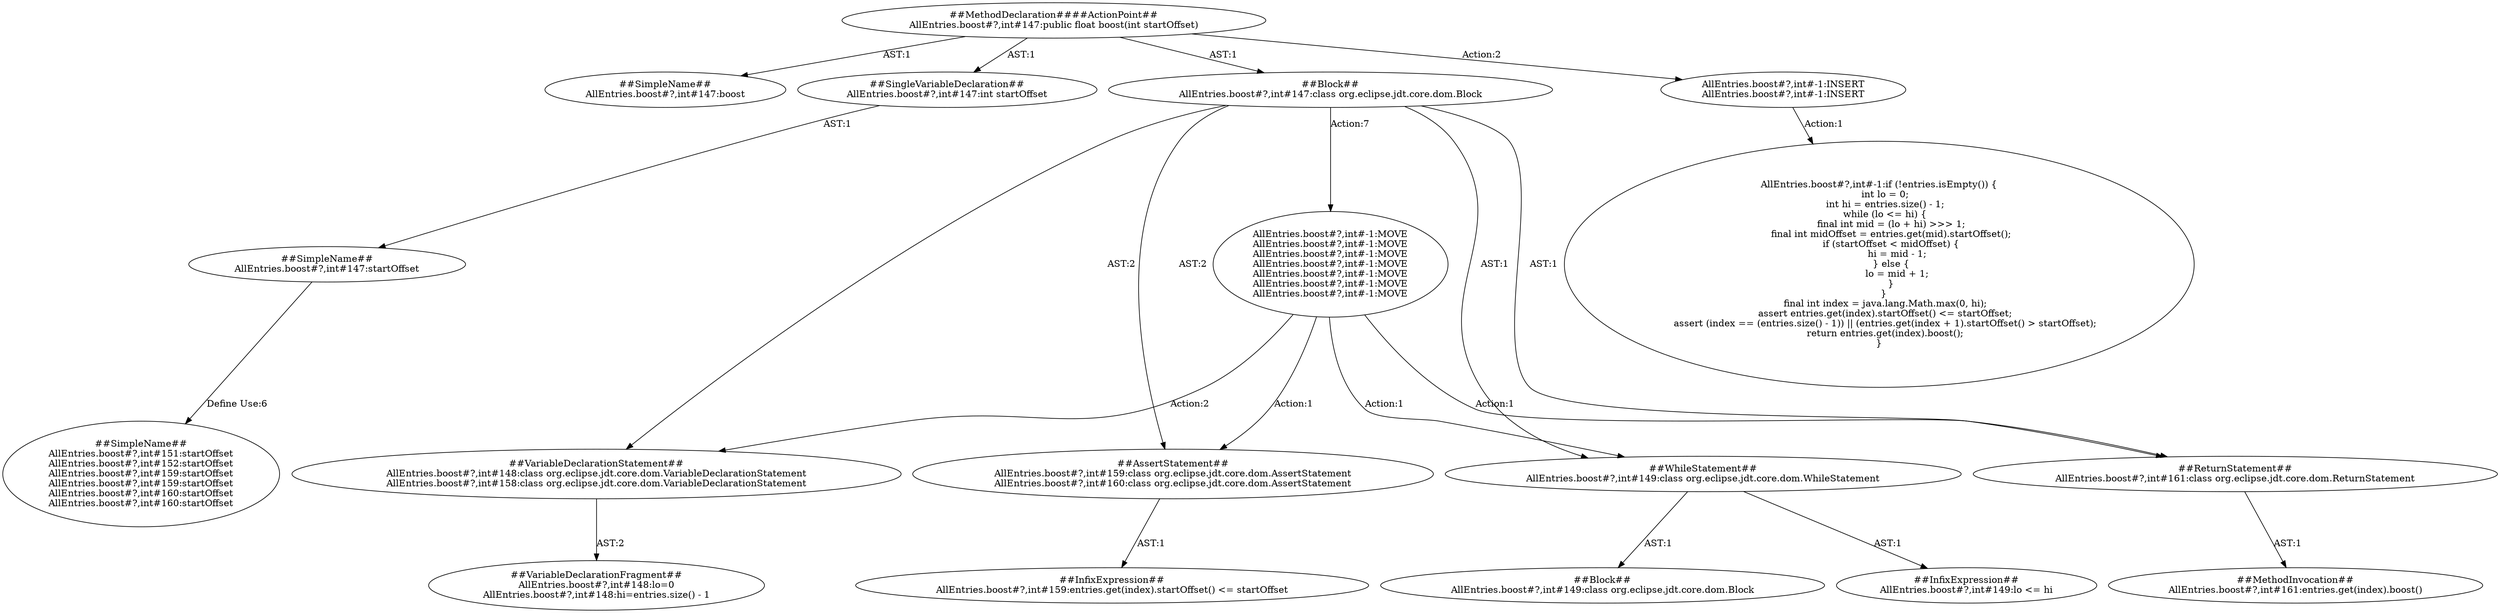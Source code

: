 digraph "Pattern" {
0 [label="##MethodDeclaration####ActionPoint##\nAllEntries.boost#?,int#147:public float boost(int startOffset)" shape=ellipse]
1 [label="##SimpleName##\nAllEntries.boost#?,int#147:boost" shape=ellipse]
2 [label="##SingleVariableDeclaration##\nAllEntries.boost#?,int#147:int startOffset" shape=ellipse]
3 [label="##Block##\nAllEntries.boost#?,int#147:class org.eclipse.jdt.core.dom.Block" shape=ellipse]
4 [label="AllEntries.boost#?,int#-1:INSERT\nAllEntries.boost#?,int#-1:INSERT" shape=ellipse]
5 [label="##SimpleName##\nAllEntries.boost#?,int#147:startOffset" shape=ellipse]
6 [label="##SimpleName##\nAllEntries.boost#?,int#151:startOffset\nAllEntries.boost#?,int#152:startOffset\nAllEntries.boost#?,int#159:startOffset\nAllEntries.boost#?,int#159:startOffset\nAllEntries.boost#?,int#160:startOffset\nAllEntries.boost#?,int#160:startOffset" shape=ellipse]
7 [label="##VariableDeclarationStatement##\nAllEntries.boost#?,int#148:class org.eclipse.jdt.core.dom.VariableDeclarationStatement\nAllEntries.boost#?,int#158:class org.eclipse.jdt.core.dom.VariableDeclarationStatement" shape=ellipse]
8 [label="##WhileStatement##\nAllEntries.boost#?,int#149:class org.eclipse.jdt.core.dom.WhileStatement" shape=ellipse]
9 [label="##AssertStatement##\nAllEntries.boost#?,int#159:class org.eclipse.jdt.core.dom.AssertStatement\nAllEntries.boost#?,int#160:class org.eclipse.jdt.core.dom.AssertStatement" shape=ellipse]
10 [label="##ReturnStatement##\nAllEntries.boost#?,int#161:class org.eclipse.jdt.core.dom.ReturnStatement" shape=ellipse]
11 [label="AllEntries.boost#?,int#-1:MOVE\nAllEntries.boost#?,int#-1:MOVE\nAllEntries.boost#?,int#-1:MOVE\nAllEntries.boost#?,int#-1:MOVE\nAllEntries.boost#?,int#-1:MOVE\nAllEntries.boost#?,int#-1:MOVE\nAllEntries.boost#?,int#-1:MOVE" shape=ellipse]
12 [label="##VariableDeclarationFragment##\nAllEntries.boost#?,int#148:lo=0\nAllEntries.boost#?,int#148:hi=entries.size() - 1" shape=ellipse]
13 [label="##InfixExpression##\nAllEntries.boost#?,int#149:lo <= hi" shape=ellipse]
14 [label="##Block##\nAllEntries.boost#?,int#149:class org.eclipse.jdt.core.dom.Block" shape=ellipse]
15 [label="##InfixExpression##\nAllEntries.boost#?,int#159:entries.get(index).startOffset() <= startOffset" shape=ellipse]
16 [label="##MethodInvocation##\nAllEntries.boost#?,int#161:entries.get(index).boost()" shape=ellipse]
17 [label="AllEntries.boost#?,int#-1:if (!entries.isEmpty()) {\n    int lo = 0;\n    int hi = entries.size() - 1;\n    while (lo <= hi) {\n        final int mid = (lo + hi) >>> 1;\n        final int midOffset = entries.get(mid).startOffset();\n        if (startOffset < midOffset) {\n            hi = mid - 1;\n        } else {\n            lo = mid + 1;\n        }\n    } \n    final int index = java.lang.Math.max(0, hi);\n    assert entries.get(index).startOffset() <= startOffset;\n    assert (index == (entries.size() - 1)) || (entries.get(index + 1).startOffset() > startOffset);\n    return entries.get(index).boost();\n}" shape=ellipse]
0 -> 1 [label="AST:1"];
0 -> 2 [label="AST:1"];
0 -> 3 [label="AST:1"];
0 -> 4 [label="Action:2"];
2 -> 5 [label="AST:1"];
3 -> 7 [label="AST:2"];
3 -> 8 [label="AST:1"];
3 -> 9 [label="AST:2"];
3 -> 10 [label="AST:1"];
3 -> 11 [label="Action:7"];
4 -> 17 [label="Action:1"];
5 -> 6 [label="Define Use:6"];
7 -> 12 [label="AST:2"];
8 -> 13 [label="AST:1"];
8 -> 14 [label="AST:1"];
9 -> 15 [label="AST:1"];
10 -> 16 [label="AST:1"];
11 -> 7 [label="Action:2"];
11 -> 8 [label="Action:1"];
11 -> 9 [label="Action:1"];
11 -> 10 [label="Action:1"];
}